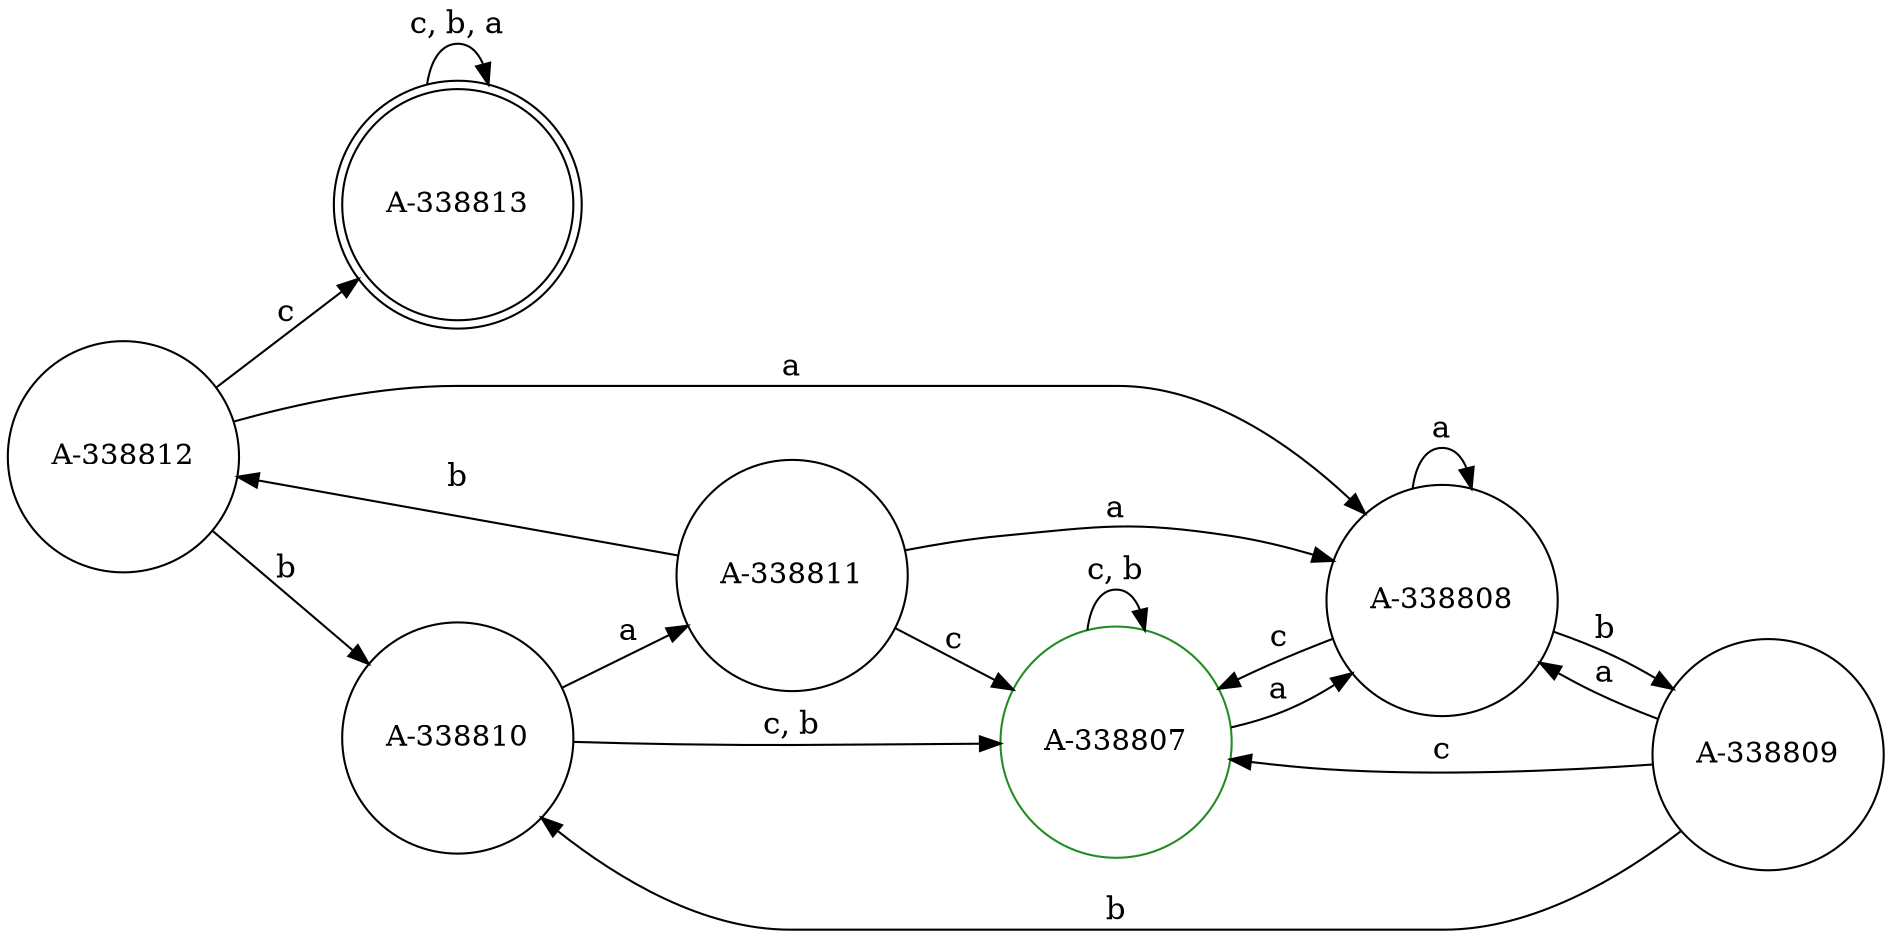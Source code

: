 digraph G {
    rankdir="LR";
    A338813 [label="A-338813", shape="doublecircle", color="black"];
    A338812 [label="A-338812", shape="circle", color="black"];
    A338811 [label="A-338811", shape="circle", color="black"];
    A338810 [label="A-338810", shape="circle", color="black"];
    A338809 [label="A-338809", shape="circle", color="black"];
    A338808 [label="A-338808", shape="circle", color="black"];
    A338807 [label="A-338807", shape="circle", color="forestgreen"];
    A338813 -> A338813 [label="c, b, a", fontsize=15];
    A338812 -> A338813 [label="c", fontsize=15];
    A338812 -> A338810 [label="b", fontsize=15];
    A338812 -> A338808 [label="a", fontsize=15];
    A338811 -> A338807 [label="c", fontsize=15];
    A338811 -> A338812 [label="b", fontsize=15];
    A338811 -> A338808 [label="a", fontsize=15];
    A338810 -> A338807 [label="c, b", fontsize=15];
    A338810 -> A338811 [label="a", fontsize=15];
    A338809 -> A338807 [label="c", fontsize=15];
    A338809 -> A338810 [label="b", fontsize=15];
    A338809 -> A338808 [label="a", fontsize=15];
    A338808 -> A338807 [label="c", fontsize=15];
    A338808 -> A338809 [label="b", fontsize=15];
    A338808 -> A338808 [label="a", fontsize=15];
    A338807 -> A338807 [label="c, b", fontsize=15];
    A338807 -> A338808 [label="a", fontsize=15];
}
